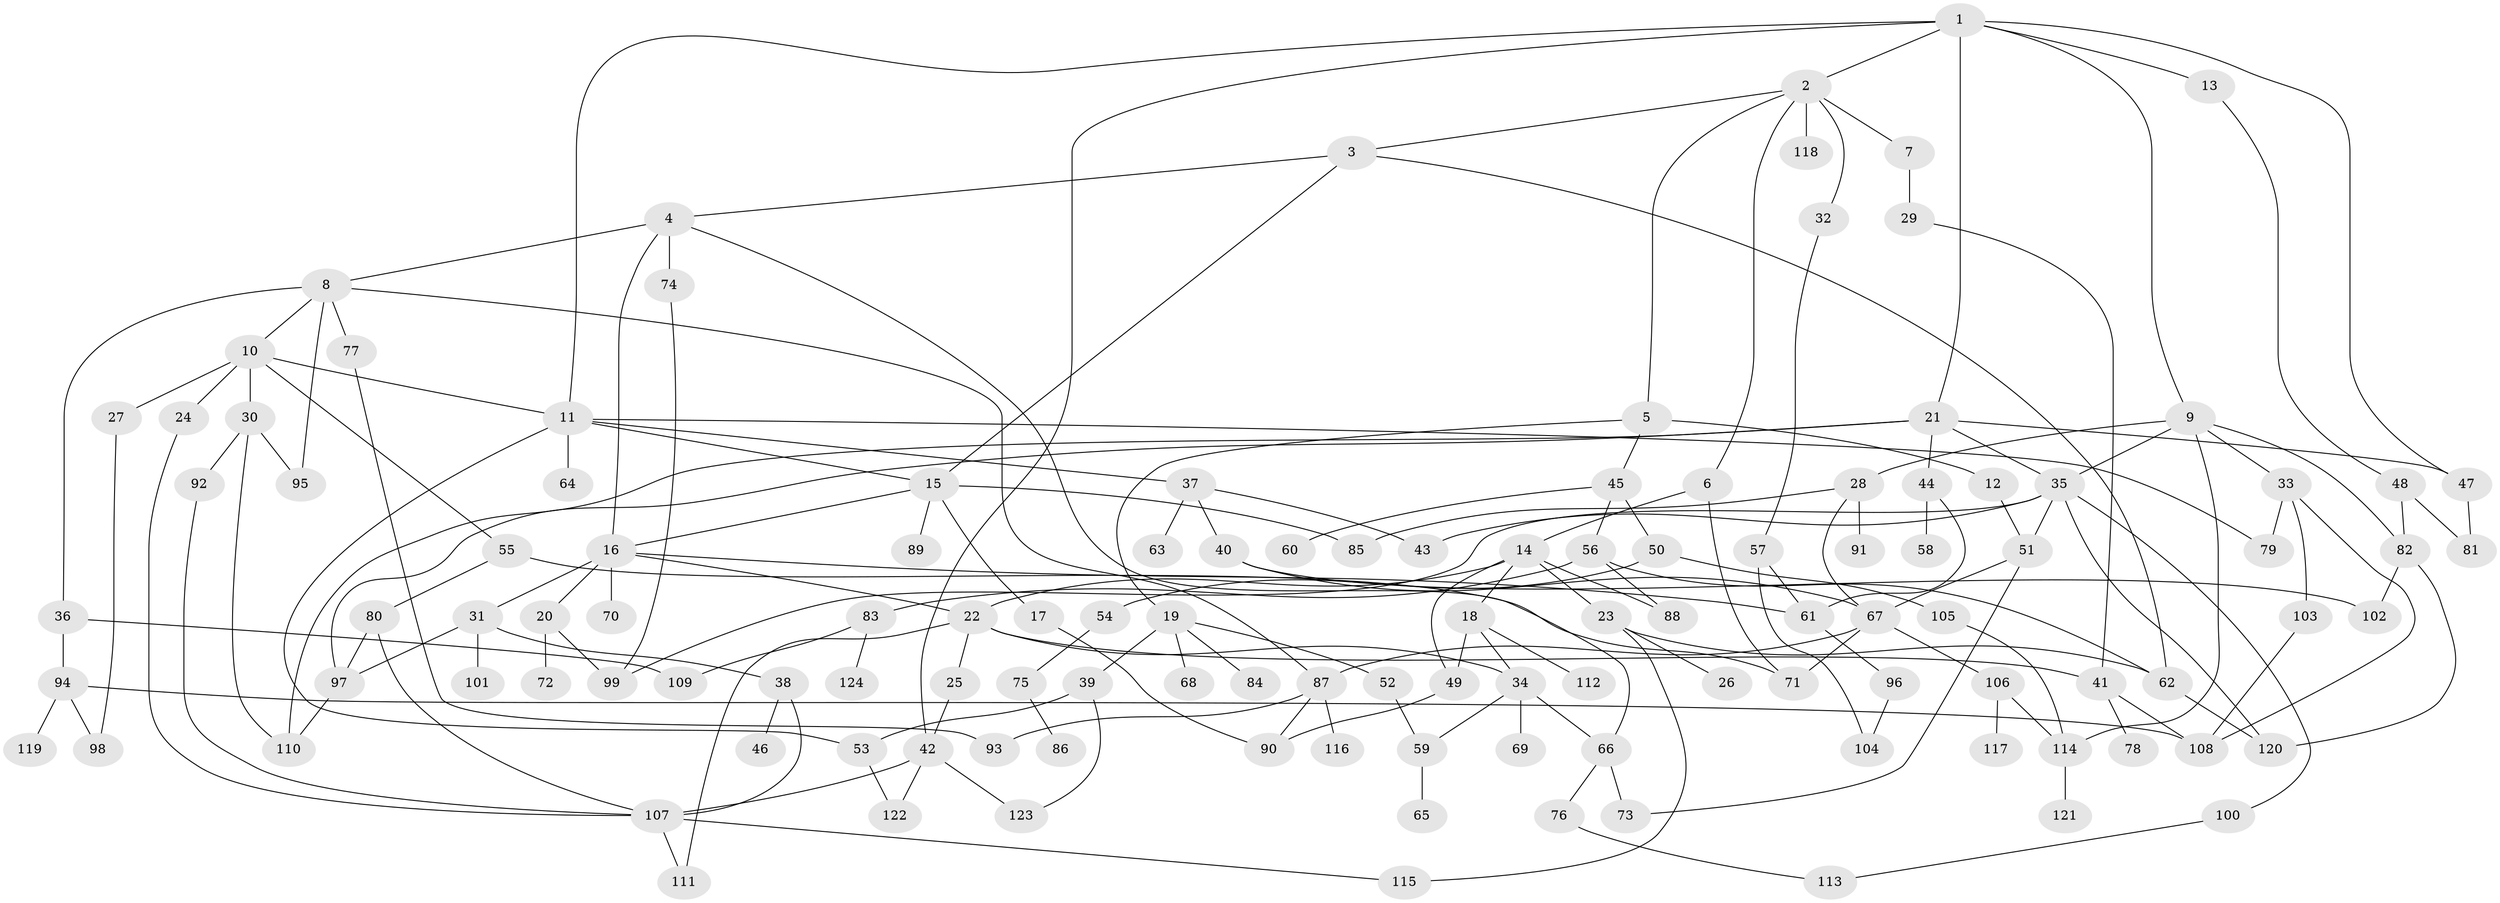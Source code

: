 // Generated by graph-tools (version 1.1) at 2025/25/03/09/25 03:25:32]
// undirected, 124 vertices, 183 edges
graph export_dot {
graph [start="1"]
  node [color=gray90,style=filled];
  1;
  2;
  3;
  4;
  5;
  6;
  7;
  8;
  9;
  10;
  11;
  12;
  13;
  14;
  15;
  16;
  17;
  18;
  19;
  20;
  21;
  22;
  23;
  24;
  25;
  26;
  27;
  28;
  29;
  30;
  31;
  32;
  33;
  34;
  35;
  36;
  37;
  38;
  39;
  40;
  41;
  42;
  43;
  44;
  45;
  46;
  47;
  48;
  49;
  50;
  51;
  52;
  53;
  54;
  55;
  56;
  57;
  58;
  59;
  60;
  61;
  62;
  63;
  64;
  65;
  66;
  67;
  68;
  69;
  70;
  71;
  72;
  73;
  74;
  75;
  76;
  77;
  78;
  79;
  80;
  81;
  82;
  83;
  84;
  85;
  86;
  87;
  88;
  89;
  90;
  91;
  92;
  93;
  94;
  95;
  96;
  97;
  98;
  99;
  100;
  101;
  102;
  103;
  104;
  105;
  106;
  107;
  108;
  109;
  110;
  111;
  112;
  113;
  114;
  115;
  116;
  117;
  118;
  119;
  120;
  121;
  122;
  123;
  124;
  1 -- 2;
  1 -- 9;
  1 -- 11;
  1 -- 13;
  1 -- 21;
  1 -- 47;
  1 -- 42;
  2 -- 3;
  2 -- 5;
  2 -- 6;
  2 -- 7;
  2 -- 32;
  2 -- 118;
  3 -- 4;
  3 -- 15;
  3 -- 62;
  4 -- 8;
  4 -- 66;
  4 -- 74;
  4 -- 16;
  5 -- 12;
  5 -- 19;
  5 -- 45;
  6 -- 14;
  6 -- 71;
  7 -- 29;
  8 -- 10;
  8 -- 36;
  8 -- 77;
  8 -- 87;
  8 -- 95;
  9 -- 28;
  9 -- 33;
  9 -- 114;
  9 -- 35;
  9 -- 82;
  10 -- 24;
  10 -- 27;
  10 -- 30;
  10 -- 55;
  10 -- 11;
  11 -- 37;
  11 -- 53;
  11 -- 64;
  11 -- 15;
  11 -- 79;
  12 -- 51;
  13 -- 48;
  14 -- 18;
  14 -- 22;
  14 -- 23;
  14 -- 49;
  14 -- 88;
  15 -- 16;
  15 -- 17;
  15 -- 89;
  15 -- 85;
  16 -- 20;
  16 -- 31;
  16 -- 70;
  16 -- 22;
  16 -- 61;
  17 -- 90;
  18 -- 34;
  18 -- 112;
  18 -- 49;
  19 -- 39;
  19 -- 52;
  19 -- 68;
  19 -- 84;
  20 -- 72;
  20 -- 99;
  21 -- 35;
  21 -- 44;
  21 -- 97;
  21 -- 110;
  21 -- 47;
  22 -- 25;
  22 -- 41;
  22 -- 34;
  22 -- 111;
  23 -- 26;
  23 -- 115;
  23 -- 62;
  24 -- 107;
  25 -- 42;
  27 -- 98;
  28 -- 85;
  28 -- 91;
  28 -- 67;
  29 -- 41;
  30 -- 92;
  30 -- 95;
  30 -- 110;
  31 -- 38;
  31 -- 101;
  31 -- 97;
  32 -- 57;
  33 -- 79;
  33 -- 103;
  33 -- 108;
  34 -- 59;
  34 -- 69;
  34 -- 66;
  35 -- 51;
  35 -- 99;
  35 -- 100;
  35 -- 43;
  35 -- 120;
  36 -- 94;
  36 -- 109;
  37 -- 40;
  37 -- 43;
  37 -- 63;
  38 -- 46;
  38 -- 107;
  39 -- 53;
  39 -- 123;
  40 -- 67;
  40 -- 102;
  41 -- 78;
  41 -- 108;
  42 -- 122;
  42 -- 123;
  42 -- 107;
  44 -- 58;
  44 -- 61;
  45 -- 50;
  45 -- 56;
  45 -- 60;
  47 -- 81;
  48 -- 81;
  48 -- 82;
  49 -- 90;
  50 -- 54;
  50 -- 105;
  51 -- 73;
  51 -- 67;
  52 -- 59;
  53 -- 122;
  54 -- 75;
  55 -- 71;
  55 -- 80;
  56 -- 83;
  56 -- 88;
  56 -- 62;
  57 -- 104;
  57 -- 61;
  59 -- 65;
  61 -- 96;
  62 -- 120;
  66 -- 76;
  66 -- 73;
  67 -- 106;
  67 -- 71;
  67 -- 87;
  74 -- 99;
  75 -- 86;
  76 -- 113;
  77 -- 93;
  80 -- 107;
  80 -- 97;
  82 -- 102;
  82 -- 120;
  83 -- 109;
  83 -- 124;
  87 -- 116;
  87 -- 90;
  87 -- 93;
  92 -- 107;
  94 -- 119;
  94 -- 108;
  94 -- 98;
  96 -- 104;
  97 -- 110;
  100 -- 113;
  103 -- 108;
  105 -- 114;
  106 -- 117;
  106 -- 114;
  107 -- 111;
  107 -- 115;
  114 -- 121;
}
